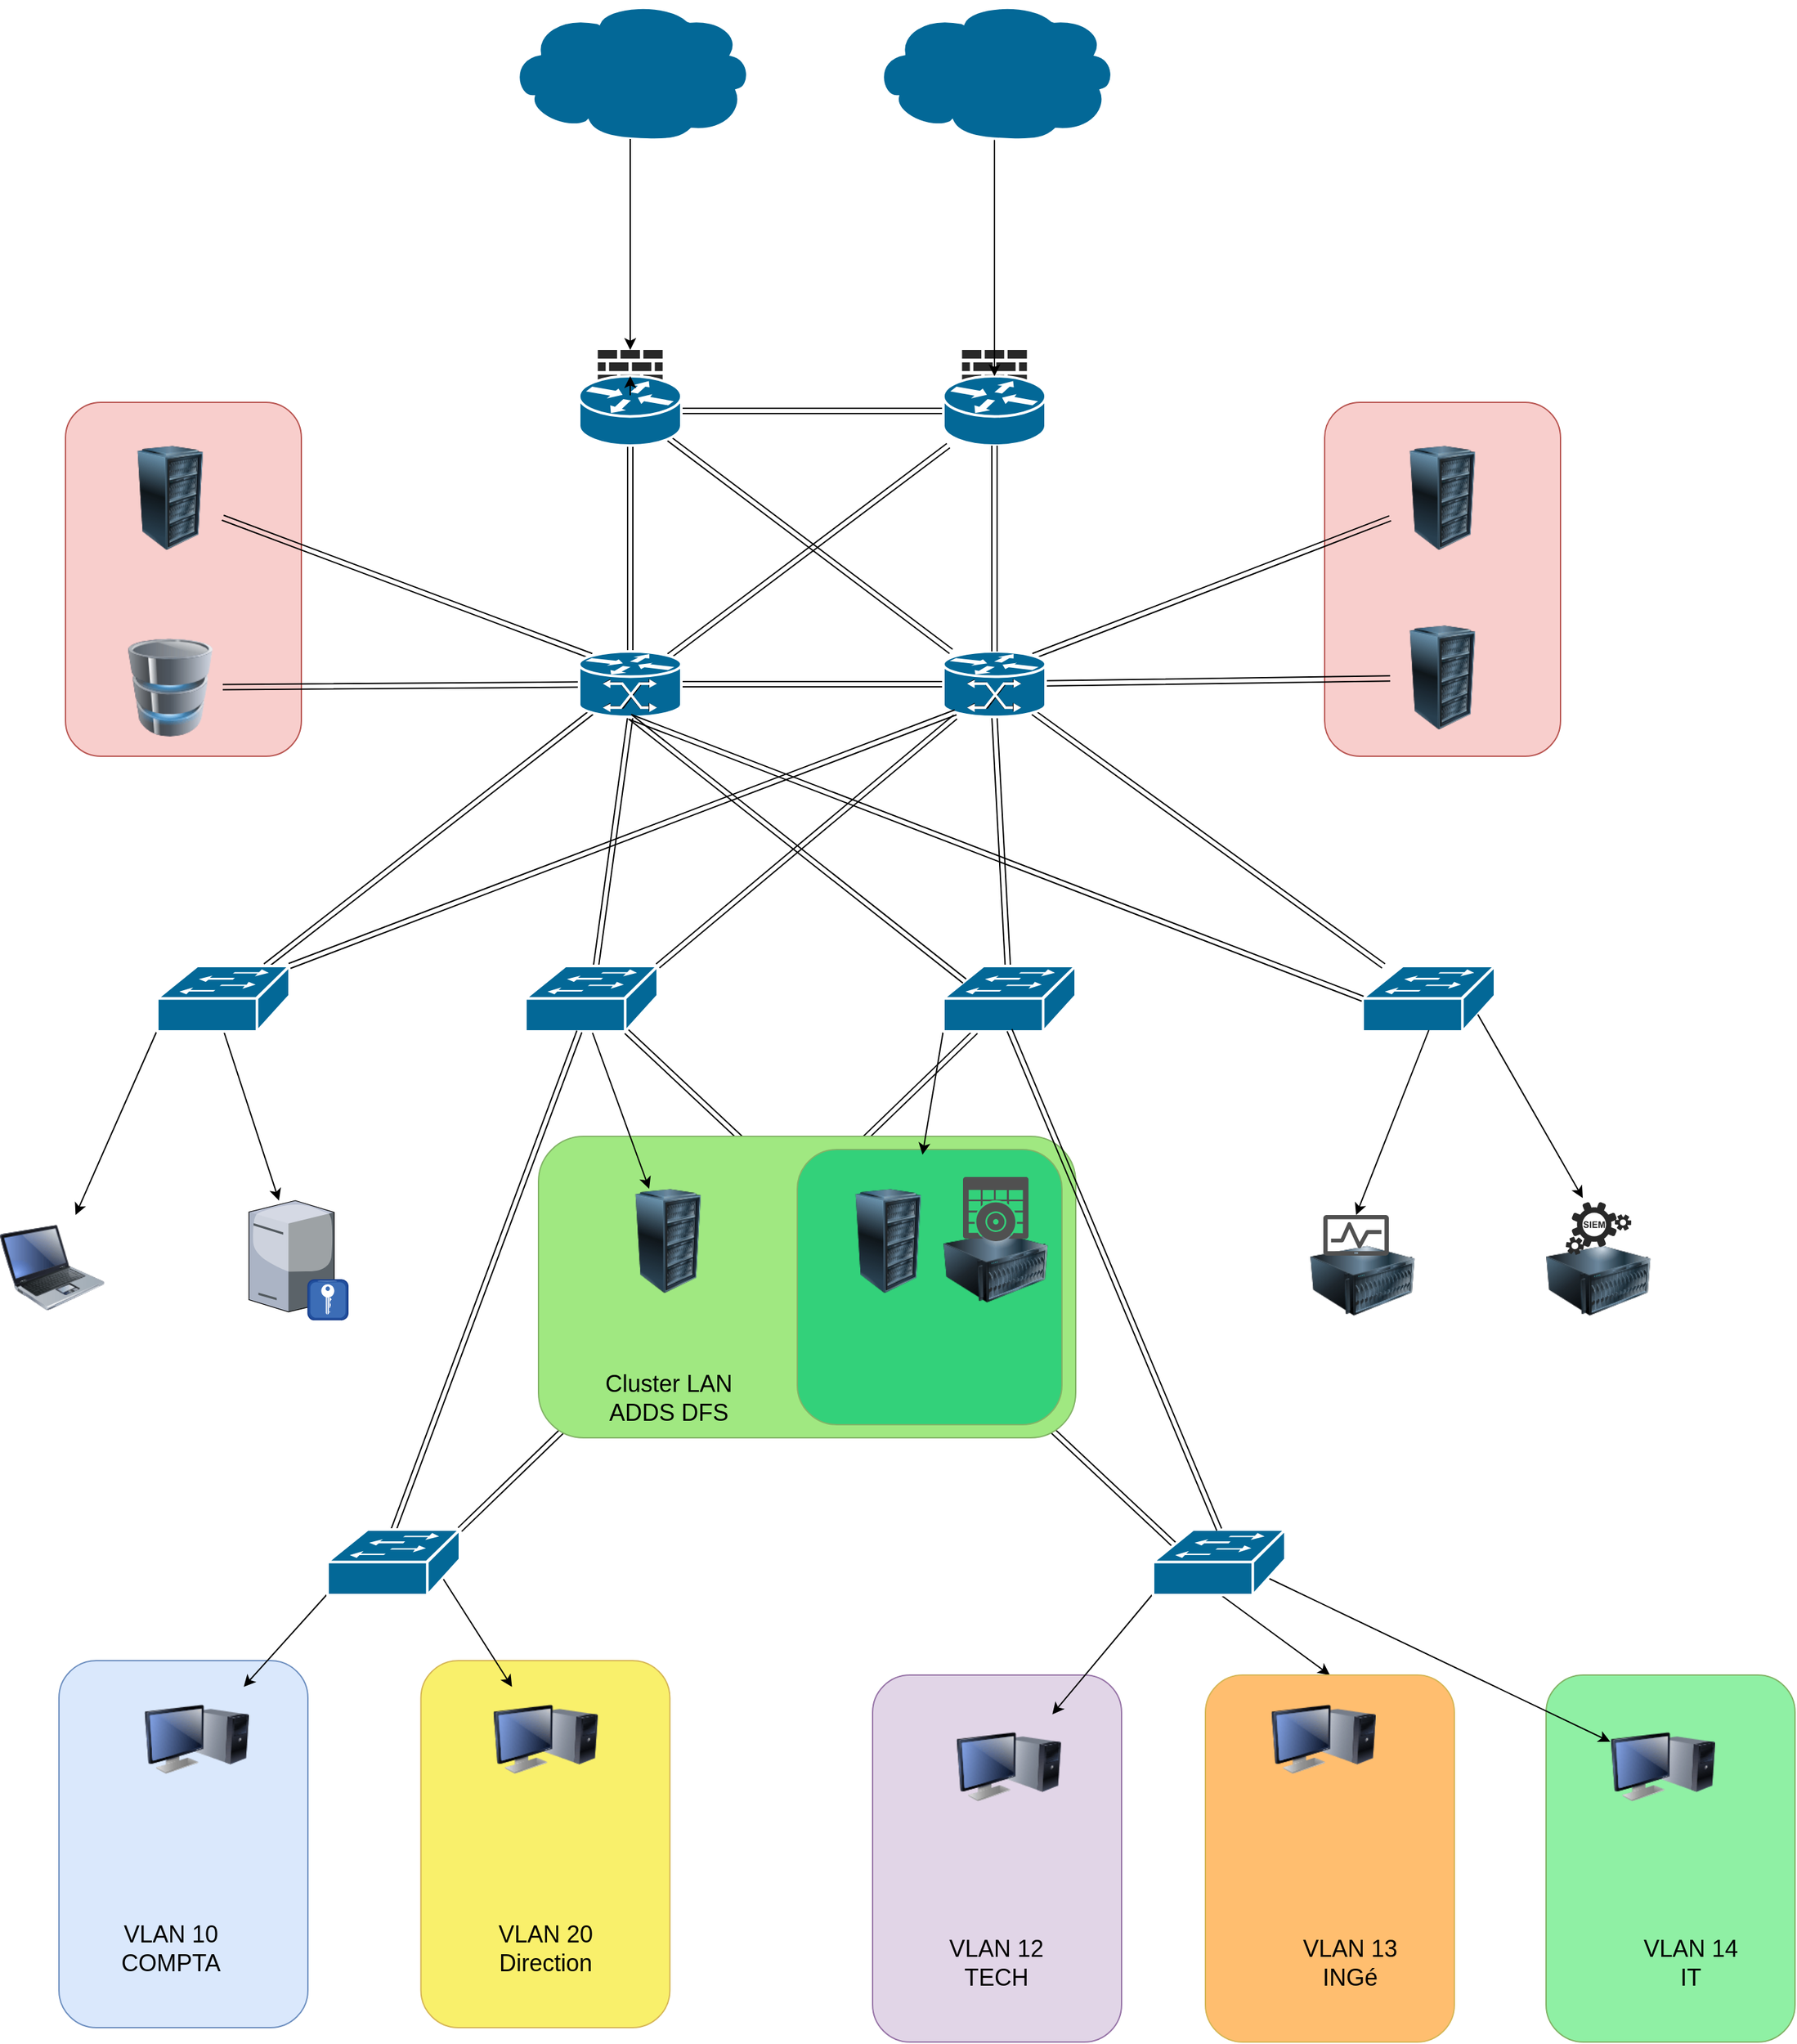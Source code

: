 <mxfile version="28.0.4">
  <diagram name="Page-1" id="EHp_fD0-nGUjo3KM3nc1">
    <mxGraphModel dx="2864" dy="2246" grid="1" gridSize="10" guides="1" tooltips="1" connect="1" arrows="1" fold="1" page="1" pageScale="1" pageWidth="827" pageHeight="1169" math="0" shadow="0">
      <root>
        <mxCell id="0" />
        <mxCell id="1" parent="0" />
        <mxCell id="ShL5S99-72NqTSS0IRWY-107" value="" style="rounded=1;whiteSpace=wrap;html=1;fillColor=light-dark(#8ff0a4, #1f2f1e);strokeColor=#82b366;" parent="1" vertex="1">
          <mxGeometry x="940" y="1171" width="190" height="280" as="geometry" />
        </mxCell>
        <mxCell id="ShL5S99-72NqTSS0IRWY-106" value="" style="rounded=1;whiteSpace=wrap;html=1;fillColor=#e1d5e7;strokeColor=#9673a6;" parent="1" vertex="1">
          <mxGeometry x="426" y="1171" width="190" height="280" as="geometry" />
        </mxCell>
        <mxCell id="ShL5S99-72NqTSS0IRWY-105" value="" style="rounded=1;whiteSpace=wrap;html=1;fillColor=light-dark(#f9f06b, #281d00);strokeColor=#d6b656;" parent="1" vertex="1">
          <mxGeometry x="81.25" y="1160" width="190" height="280" as="geometry" />
        </mxCell>
        <mxCell id="ShL5S99-72NqTSS0IRWY-104" value="" style="rounded=1;whiteSpace=wrap;html=1;fillColor=#dae8fc;strokeColor=#6c8ebf;" parent="1" vertex="1">
          <mxGeometry x="-195" y="1160" width="190" height="280" as="geometry" />
        </mxCell>
        <mxCell id="ShL5S99-72NqTSS0IRWY-89" style="edgeStyle=none;shape=link;rounded=0;orthogonalLoop=1;jettySize=auto;html=1;exitX=1;exitY=0;exitDx=0;exitDy=0;exitPerimeter=0;" parent="1" source="ShL5S99-72NqTSS0IRWY-84" target="ShL5S99-72NqTSS0IRWY-10" edge="1">
          <mxGeometry relative="1" as="geometry" />
        </mxCell>
        <mxCell id="ShL5S99-72NqTSS0IRWY-88" style="edgeStyle=none;shape=link;rounded=0;orthogonalLoop=1;jettySize=auto;html=1;exitX=0.16;exitY=0.23;exitDx=0;exitDy=0;exitPerimeter=0;" parent="1" source="ShL5S99-72NqTSS0IRWY-85" target="ShL5S99-72NqTSS0IRWY-9" edge="1">
          <mxGeometry relative="1" as="geometry" />
        </mxCell>
        <mxCell id="ShL5S99-72NqTSS0IRWY-49" value="" style="rounded=1;whiteSpace=wrap;html=1;fillColor=#A0E881;strokeColor=#82b366;" parent="1" vertex="1">
          <mxGeometry x="171" y="760" width="410" height="230" as="geometry" />
        </mxCell>
        <mxCell id="ShL5S99-72NqTSS0IRWY-78" value="" style="rounded=1;whiteSpace=wrap;html=1;fillColor=light-dark(#33d17a, #1f2f1e);strokeColor=#82b366;" parent="1" vertex="1">
          <mxGeometry x="368.5" y="770" width="202" height="210" as="geometry" />
        </mxCell>
        <mxCell id="ShL5S99-72NqTSS0IRWY-66" value="" style="verticalLabelPosition=bottom;sketch=0;html=1;fillColor=#282828;strokeColor=none;verticalAlign=top;pointerEvents=1;align=center;shape=mxgraph.cisco_safe.security_icons.firewall;" parent="1" vertex="1">
          <mxGeometry x="494.25" y="160" width="49.5" height="35" as="geometry" />
        </mxCell>
        <mxCell id="ShL5S99-72NqTSS0IRWY-64" value="" style="verticalLabelPosition=bottom;sketch=0;html=1;fillColor=#282828;strokeColor=none;verticalAlign=top;pointerEvents=1;align=center;shape=mxgraph.cisco_safe.security_icons.firewall;" parent="1" vertex="1">
          <mxGeometry x="216.25" y="160" width="49.5" height="35" as="geometry" />
        </mxCell>
        <mxCell id="ShL5S99-72NqTSS0IRWY-59" value="" style="rounded=1;whiteSpace=wrap;html=1;fillColor=#f8cecc;strokeColor=#b85450;" parent="1" vertex="1">
          <mxGeometry x="771" y="200" width="180" height="270" as="geometry" />
        </mxCell>
        <mxCell id="ShL5S99-72NqTSS0IRWY-58" value="" style="rounded=1;whiteSpace=wrap;html=1;fillColor=#f8cecc;strokeColor=#b85450;" parent="1" vertex="1">
          <mxGeometry x="-190" y="200" width="180" height="270" as="geometry" />
        </mxCell>
        <mxCell id="ShL5S99-72NqTSS0IRWY-24" style="edgeStyle=none;shape=link;rounded=0;orthogonalLoop=1;jettySize=auto;html=1;exitX=0.5;exitY=1;exitDx=0;exitDy=0;exitPerimeter=0;" parent="1" source="ShL5S99-72NqTSS0IRWY-1" target="ShL5S99-72NqTSS0IRWY-2" edge="1">
          <mxGeometry relative="1" as="geometry" />
        </mxCell>
        <mxCell id="ShL5S99-72NqTSS0IRWY-26" style="edgeStyle=none;shape=link;rounded=0;orthogonalLoop=1;jettySize=auto;html=1;exitX=1;exitY=0.5;exitDx=0;exitDy=0;exitPerimeter=0;" parent="1" source="ShL5S99-72NqTSS0IRWY-1" target="ShL5S99-72NqTSS0IRWY-6" edge="1">
          <mxGeometry relative="1" as="geometry" />
        </mxCell>
        <mxCell id="ShL5S99-72NqTSS0IRWY-29" style="edgeStyle=none;shape=link;rounded=0;orthogonalLoop=1;jettySize=auto;html=1;exitX=0.88;exitY=0.9;exitDx=0;exitDy=0;exitPerimeter=0;" parent="1" source="ShL5S99-72NqTSS0IRWY-1" target="ShL5S99-72NqTSS0IRWY-8" edge="1">
          <mxGeometry relative="1" as="geometry" />
        </mxCell>
        <mxCell id="ShL5S99-72NqTSS0IRWY-1" value="" style="shape=mxgraph.cisco.routers.router;sketch=0;html=1;pointerEvents=1;dashed=0;fillColor=#036897;strokeColor=#ffffff;strokeWidth=2;verticalLabelPosition=bottom;verticalAlign=top;align=center;outlineConnect=0;" parent="1" vertex="1">
          <mxGeometry x="202" y="180" width="78" height="53" as="geometry" />
        </mxCell>
        <mxCell id="ShL5S99-72NqTSS0IRWY-27" style="edgeStyle=none;shape=link;rounded=0;orthogonalLoop=1;jettySize=auto;html=1;exitX=1;exitY=0.5;exitDx=0;exitDy=0;exitPerimeter=0;" parent="1" source="ShL5S99-72NqTSS0IRWY-2" target="ShL5S99-72NqTSS0IRWY-8" edge="1">
          <mxGeometry relative="1" as="geometry" />
        </mxCell>
        <mxCell id="ShL5S99-72NqTSS0IRWY-28" style="edgeStyle=none;shape=link;rounded=0;orthogonalLoop=1;jettySize=auto;html=1;exitX=0.88;exitY=0.07;exitDx=0;exitDy=0;exitPerimeter=0;" parent="1" source="ShL5S99-72NqTSS0IRWY-2" target="ShL5S99-72NqTSS0IRWY-6" edge="1">
          <mxGeometry relative="1" as="geometry" />
        </mxCell>
        <mxCell id="ShL5S99-72NqTSS0IRWY-30" style="edgeStyle=none;shape=link;rounded=0;orthogonalLoop=1;jettySize=auto;html=1;" parent="1" source="ShL5S99-72NqTSS0IRWY-2" target="ShL5S99-72NqTSS0IRWY-12" edge="1">
          <mxGeometry relative="1" as="geometry" />
        </mxCell>
        <mxCell id="ShL5S99-72NqTSS0IRWY-31" style="edgeStyle=none;shape=link;rounded=0;orthogonalLoop=1;jettySize=auto;html=1;exitX=0.12;exitY=0.07;exitDx=0;exitDy=0;exitPerimeter=0;" parent="1" source="ShL5S99-72NqTSS0IRWY-2" target="ShL5S99-72NqTSS0IRWY-4" edge="1">
          <mxGeometry relative="1" as="geometry" />
        </mxCell>
        <mxCell id="ShL5S99-72NqTSS0IRWY-34" style="edgeStyle=none;shape=link;rounded=0;orthogonalLoop=1;jettySize=auto;html=1;exitX=0.5;exitY=1;exitDx=0;exitDy=0;exitPerimeter=0;" parent="1" source="ShL5S99-72NqTSS0IRWY-2" target="ShL5S99-72NqTSS0IRWY-9" edge="1">
          <mxGeometry relative="1" as="geometry" />
        </mxCell>
        <mxCell id="ShL5S99-72NqTSS0IRWY-40" style="edgeStyle=none;shape=link;rounded=0;orthogonalLoop=1;jettySize=auto;html=1;exitX=0.12;exitY=0.93;exitDx=0;exitDy=0;exitPerimeter=0;" parent="1" source="ShL5S99-72NqTSS0IRWY-2" target="ShL5S99-72NqTSS0IRWY-5" edge="1">
          <mxGeometry relative="1" as="geometry" />
        </mxCell>
        <mxCell id="ShL5S99-72NqTSS0IRWY-2" value="" style="shape=mxgraph.cisco.switches.mgx_8000_multiservice_switch;sketch=0;html=1;pointerEvents=1;dashed=0;fillColor=#036897;strokeColor=#ffffff;strokeWidth=2;verticalLabelPosition=bottom;verticalAlign=top;align=center;outlineConnect=0;" parent="1" vertex="1">
          <mxGeometry x="202" y="390" width="78" height="50" as="geometry" />
        </mxCell>
        <mxCell id="ShL5S99-72NqTSS0IRWY-17" style="edgeStyle=none;rounded=0;orthogonalLoop=1;jettySize=auto;html=1;exitX=0.5;exitY=0.99;exitDx=0;exitDy=0;exitPerimeter=0;" parent="1" source="ShL5S99-72NqTSS0IRWY-64" target="ShL5S99-72NqTSS0IRWY-1" edge="1">
          <mxGeometry relative="1" as="geometry" />
        </mxCell>
        <mxCell id="ShL5S99-72NqTSS0IRWY-3" value="" style="shape=mxgraph.cisco.storage.cloud;sketch=0;html=1;pointerEvents=1;dashed=0;fillColor=#036897;strokeColor=#ffffff;strokeWidth=2;verticalLabelPosition=bottom;verticalAlign=top;align=center;outlineConnect=0;" parent="1" vertex="1">
          <mxGeometry x="148" y="-106" width="186" height="106" as="geometry" />
        </mxCell>
        <mxCell id="ShL5S99-72NqTSS0IRWY-4" value="" style="image;html=1;image=img/lib/clip_art/computers/Server_Rack_128x128.png" parent="1" vertex="1">
          <mxGeometry x="-150" y="233" width="80" height="80" as="geometry" />
        </mxCell>
        <mxCell id="ShL5S99-72NqTSS0IRWY-67" style="edgeStyle=none;rounded=0;orthogonalLoop=1;jettySize=auto;html=1;exitX=0;exitY=0.98;exitDx=0;exitDy=0;exitPerimeter=0;" parent="1" source="ShL5S99-72NqTSS0IRWY-5" target="ShL5S99-72NqTSS0IRWY-60" edge="1">
          <mxGeometry relative="1" as="geometry" />
        </mxCell>
        <mxCell id="ShL5S99-72NqTSS0IRWY-68" style="edgeStyle=none;rounded=0;orthogonalLoop=1;jettySize=auto;html=1;exitX=0.5;exitY=0.98;exitDx=0;exitDy=0;exitPerimeter=0;" parent="1" source="ShL5S99-72NqTSS0IRWY-5" target="ShL5S99-72NqTSS0IRWY-62" edge="1">
          <mxGeometry relative="1" as="geometry" />
        </mxCell>
        <mxCell id="ShL5S99-72NqTSS0IRWY-5" value="" style="shape=mxgraph.cisco.switches.workgroup_switch;sketch=0;html=1;pointerEvents=1;dashed=0;fillColor=#036897;strokeColor=#ffffff;strokeWidth=2;verticalLabelPosition=bottom;verticalAlign=top;align=center;outlineConnect=0;" parent="1" vertex="1">
          <mxGeometry x="-120" y="630" width="101" height="50" as="geometry" />
        </mxCell>
        <mxCell id="ShL5S99-72NqTSS0IRWY-6" value="" style="shape=mxgraph.cisco.routers.router;sketch=0;html=1;pointerEvents=1;dashed=0;fillColor=#036897;strokeColor=#ffffff;strokeWidth=2;verticalLabelPosition=bottom;verticalAlign=top;align=center;outlineConnect=0;" parent="1" vertex="1">
          <mxGeometry x="480" y="180" width="78" height="53" as="geometry" />
        </mxCell>
        <mxCell id="ShL5S99-72NqTSS0IRWY-32" style="edgeStyle=none;shape=link;rounded=0;orthogonalLoop=1;jettySize=auto;html=1;exitX=0.88;exitY=0.07;exitDx=0;exitDy=0;exitPerimeter=0;" parent="1" source="ShL5S99-72NqTSS0IRWY-8" target="ShL5S99-72NqTSS0IRWY-14" edge="1">
          <mxGeometry relative="1" as="geometry" />
        </mxCell>
        <mxCell id="ShL5S99-72NqTSS0IRWY-33" style="shape=link;rounded=0;orthogonalLoop=1;jettySize=auto;html=1;" parent="1" source="ShL5S99-72NqTSS0IRWY-8" target="ShL5S99-72NqTSS0IRWY-13" edge="1">
          <mxGeometry relative="1" as="geometry" />
        </mxCell>
        <mxCell id="ShL5S99-72NqTSS0IRWY-38" style="edgeStyle=none;shape=link;rounded=0;orthogonalLoop=1;jettySize=auto;html=1;exitX=0.5;exitY=1;exitDx=0;exitDy=0;exitPerimeter=0;" parent="1" source="ShL5S99-72NqTSS0IRWY-8" target="ShL5S99-72NqTSS0IRWY-10" edge="1">
          <mxGeometry relative="1" as="geometry" />
        </mxCell>
        <mxCell id="ShL5S99-72NqTSS0IRWY-39" style="edgeStyle=none;shape=link;rounded=0;orthogonalLoop=1;jettySize=auto;html=1;exitX=0.88;exitY=0.93;exitDx=0;exitDy=0;exitPerimeter=0;" parent="1" source="ShL5S99-72NqTSS0IRWY-8" target="ShL5S99-72NqTSS0IRWY-11" edge="1">
          <mxGeometry relative="1" as="geometry" />
        </mxCell>
        <mxCell id="ShL5S99-72NqTSS0IRWY-8" value="" style="shape=mxgraph.cisco.switches.mgx_8000_multiservice_switch;sketch=0;html=1;pointerEvents=1;dashed=0;fillColor=#036897;strokeColor=#ffffff;strokeWidth=2;verticalLabelPosition=bottom;verticalAlign=top;align=center;outlineConnect=0;" parent="1" vertex="1">
          <mxGeometry x="480" y="390" width="78" height="50" as="geometry" />
        </mxCell>
        <mxCell id="ShL5S99-72NqTSS0IRWY-76" style="edgeStyle=none;rounded=0;orthogonalLoop=1;jettySize=auto;html=1;exitX=0.5;exitY=0.98;exitDx=0;exitDy=0;exitPerimeter=0;" parent="1" source="ShL5S99-72NqTSS0IRWY-9" target="ShL5S99-72NqTSS0IRWY-51" edge="1">
          <mxGeometry relative="1" as="geometry" />
        </mxCell>
        <mxCell id="ShL5S99-72NqTSS0IRWY-81" style="edgeStyle=none;shape=link;rounded=0;orthogonalLoop=1;jettySize=auto;html=1;exitX=1;exitY=0;exitDx=0;exitDy=0;exitPerimeter=0;" parent="1" source="ShL5S99-72NqTSS0IRWY-9" target="ShL5S99-72NqTSS0IRWY-8" edge="1">
          <mxGeometry relative="1" as="geometry" />
        </mxCell>
        <mxCell id="ShL5S99-72NqTSS0IRWY-9" value="" style="shape=mxgraph.cisco.switches.workgroup_switch;sketch=0;html=1;pointerEvents=1;dashed=0;fillColor=#036897;strokeColor=#ffffff;strokeWidth=2;verticalLabelPosition=bottom;verticalAlign=top;align=center;outlineConnect=0;" parent="1" vertex="1">
          <mxGeometry x="161" y="630" width="101" height="50" as="geometry" />
        </mxCell>
        <mxCell id="ShL5S99-72NqTSS0IRWY-77" style="edgeStyle=none;rounded=0;orthogonalLoop=1;jettySize=auto;html=1;exitX=0;exitY=0.98;exitDx=0;exitDy=0;exitPerimeter=0;entryX=0.473;entryY=0.019;entryDx=0;entryDy=0;entryPerimeter=0;" parent="1" source="ShL5S99-72NqTSS0IRWY-10" target="ShL5S99-72NqTSS0IRWY-78" edge="1">
          <mxGeometry relative="1" as="geometry" />
        </mxCell>
        <mxCell id="ShL5S99-72NqTSS0IRWY-10" value="" style="shape=mxgraph.cisco.switches.workgroup_switch;sketch=0;html=1;pointerEvents=1;dashed=0;fillColor=#036897;strokeColor=#ffffff;strokeWidth=2;verticalLabelPosition=bottom;verticalAlign=top;align=center;outlineConnect=0;" parent="1" vertex="1">
          <mxGeometry x="480" y="630" width="101" height="50" as="geometry" />
        </mxCell>
        <mxCell id="ShL5S99-72NqTSS0IRWY-11" value="" style="shape=mxgraph.cisco.switches.workgroup_switch;sketch=0;html=1;pointerEvents=1;dashed=0;fillColor=#036897;strokeColor=#ffffff;strokeWidth=2;verticalLabelPosition=bottom;verticalAlign=top;align=center;outlineConnect=0;" parent="1" vertex="1">
          <mxGeometry x="800" y="630" width="101" height="50" as="geometry" />
        </mxCell>
        <mxCell id="ShL5S99-72NqTSS0IRWY-12" value="" style="image;html=1;image=img/lib/clip_art/computers/Database_128x128.png" parent="1" vertex="1">
          <mxGeometry x="-150" y="380" width="80" height="75" as="geometry" />
        </mxCell>
        <mxCell id="ShL5S99-72NqTSS0IRWY-13" value="" style="image;html=1;image=img/lib/clip_art/computers/Server_Rack_128x128.png" parent="1" vertex="1">
          <mxGeometry x="821" y="370" width="80" height="80" as="geometry" />
        </mxCell>
        <mxCell id="ShL5S99-72NqTSS0IRWY-14" value="" style="image;html=1;image=img/lib/clip_art/computers/Server_Rack_128x128.png" parent="1" vertex="1">
          <mxGeometry x="821" y="233" width="80" height="80" as="geometry" />
        </mxCell>
        <mxCell id="ShL5S99-72NqTSS0IRWY-18" style="edgeStyle=none;rounded=0;orthogonalLoop=1;jettySize=auto;html=1;exitX=0.5;exitY=0.99;exitDx=0;exitDy=0;exitPerimeter=0;" parent="1" source="ShL5S99-72NqTSS0IRWY-16" target="ShL5S99-72NqTSS0IRWY-6" edge="1">
          <mxGeometry relative="1" as="geometry" />
        </mxCell>
        <mxCell id="ShL5S99-72NqTSS0IRWY-16" value="" style="shape=mxgraph.cisco.storage.cloud;sketch=0;html=1;pointerEvents=1;dashed=0;fillColor=#036897;strokeColor=#ffffff;strokeWidth=2;verticalLabelPosition=bottom;verticalAlign=top;align=center;outlineConnect=0;" parent="1" vertex="1">
          <mxGeometry x="426" y="-106" width="186" height="106" as="geometry" />
        </mxCell>
        <mxCell id="ShL5S99-72NqTSS0IRWY-25" style="edgeStyle=none;shape=link;rounded=0;orthogonalLoop=1;jettySize=auto;html=1;exitX=0.5;exitY=1;exitDx=0;exitDy=0;exitPerimeter=0;entryX=0.5;entryY=0;entryDx=0;entryDy=0;entryPerimeter=0;" parent="1" source="ShL5S99-72NqTSS0IRWY-6" target="ShL5S99-72NqTSS0IRWY-8" edge="1">
          <mxGeometry relative="1" as="geometry" />
        </mxCell>
        <mxCell id="ShL5S99-72NqTSS0IRWY-51" value="" style="image;html=1;image=img/lib/clip_art/computers/Server_Rack_128x128.png" parent="1" vertex="1">
          <mxGeometry x="230" y="800" width="80" height="80" as="geometry" />
        </mxCell>
        <mxCell id="ShL5S99-72NqTSS0IRWY-60" value="" style="image;html=1;image=img/lib/clip_art/computers/Laptop_128x128.png" parent="1" vertex="1">
          <mxGeometry x="-240" y="820" width="80" height="80" as="geometry" />
        </mxCell>
        <mxCell id="ShL5S99-72NqTSS0IRWY-62" value="" style="verticalLabelPosition=bottom;sketch=0;aspect=fixed;html=1;verticalAlign=top;strokeColor=none;align=center;outlineConnect=0;shape=mxgraph.citrix.radius_server;" parent="1" vertex="1">
          <mxGeometry x="-50" y="809" width="75.5" height="91" as="geometry" />
        </mxCell>
        <mxCell id="ShL5S99-72NqTSS0IRWY-65" value="" style="edgeStyle=none;rounded=0;orthogonalLoop=1;jettySize=auto;html=1;exitX=0.5;exitY=0.99;exitDx=0;exitDy=0;exitPerimeter=0;" parent="1" source="ShL5S99-72NqTSS0IRWY-3" target="ShL5S99-72NqTSS0IRWY-64" edge="1">
          <mxGeometry relative="1" as="geometry">
            <mxPoint x="241" y="-1" as="sourcePoint" />
            <mxPoint x="241" y="180" as="targetPoint" />
          </mxGeometry>
        </mxCell>
        <mxCell id="ShL5S99-72NqTSS0IRWY-71" value="" style="group" parent="1" vertex="1" connectable="0">
          <mxGeometry x="760" y="820" width="80" height="90" as="geometry" />
        </mxCell>
        <mxCell id="ShL5S99-72NqTSS0IRWY-53" value="" style="image;html=1;image=img/lib/clip_art/computers/Server_128x128.png" parent="ShL5S99-72NqTSS0IRWY-71" vertex="1">
          <mxGeometry y="10" width="80" height="80" as="geometry" />
        </mxCell>
        <mxCell id="ShL5S99-72NqTSS0IRWY-69" value="" style="sketch=0;pointerEvents=1;shadow=0;dashed=0;html=1;strokeColor=none;labelPosition=center;verticalLabelPosition=bottom;verticalAlign=top;align=center;fillColor=#505050;shape=mxgraph.mscae.intune.device_health" parent="ShL5S99-72NqTSS0IRWY-71" vertex="1">
          <mxGeometry x="10" width="50" height="31" as="geometry" />
        </mxCell>
        <mxCell id="ShL5S99-72NqTSS0IRWY-72" value="" style="group" parent="1" vertex="1" connectable="0">
          <mxGeometry x="940" y="810" width="80" height="100" as="geometry" />
        </mxCell>
        <mxCell id="ShL5S99-72NqTSS0IRWY-45" value="" style="image;html=1;image=img/lib/clip_art/computers/Server_128x128.png" parent="ShL5S99-72NqTSS0IRWY-72" vertex="1">
          <mxGeometry y="20" width="80" height="80" as="geometry" />
        </mxCell>
        <mxCell id="ShL5S99-72NqTSS0IRWY-63" value="" style="verticalLabelPosition=bottom;sketch=0;html=1;fillColor=#282828;strokeColor=none;verticalAlign=top;pointerEvents=1;align=center;shape=mxgraph.cisco_safe.security_icons.siem;" parent="ShL5S99-72NqTSS0IRWY-72" vertex="1">
          <mxGeometry x="15" width="50" height="40.5" as="geometry" />
        </mxCell>
        <mxCell id="ShL5S99-72NqTSS0IRWY-73" value="" style="group" parent="1" vertex="1" connectable="0">
          <mxGeometry x="480" y="791" width="80" height="109" as="geometry" />
        </mxCell>
        <mxCell id="ShL5S99-72NqTSS0IRWY-61" value="" style="image;html=1;image=img/lib/clip_art/computers/Server_128x128.png" parent="ShL5S99-72NqTSS0IRWY-73" vertex="1">
          <mxGeometry y="29" width="80" height="80" as="geometry" />
        </mxCell>
        <mxCell id="ShL5S99-72NqTSS0IRWY-70" value="" style="sketch=0;pointerEvents=1;shadow=0;dashed=0;html=1;strokeColor=none;labelPosition=center;verticalLabelPosition=bottom;verticalAlign=top;align=center;fillColor=#505050;shape=mxgraph.mscae.intune.inventory_software" parent="ShL5S99-72NqTSS0IRWY-73" vertex="1">
          <mxGeometry x="15" width="50" height="49" as="geometry" />
        </mxCell>
        <mxCell id="ShL5S99-72NqTSS0IRWY-74" style="edgeStyle=none;rounded=0;orthogonalLoop=1;jettySize=auto;html=1;exitX=0.5;exitY=0.98;exitDx=0;exitDy=0;exitPerimeter=0;entryX=0.5;entryY=0;entryDx=0;entryDy=0;entryPerimeter=0;" parent="1" source="ShL5S99-72NqTSS0IRWY-11" target="ShL5S99-72NqTSS0IRWY-69" edge="1">
          <mxGeometry relative="1" as="geometry" />
        </mxCell>
        <mxCell id="ShL5S99-72NqTSS0IRWY-75" style="edgeStyle=none;rounded=0;orthogonalLoop=1;jettySize=auto;html=1;exitX=0.87;exitY=0.74;exitDx=0;exitDy=0;exitPerimeter=0;entryX=0.26;entryY=-0.074;entryDx=0;entryDy=0;entryPerimeter=0;" parent="1" source="ShL5S99-72NqTSS0IRWY-11" target="ShL5S99-72NqTSS0IRWY-63" edge="1">
          <mxGeometry relative="1" as="geometry" />
        </mxCell>
        <mxCell id="ShL5S99-72NqTSS0IRWY-52" value="" style="image;html=1;image=img/lib/clip_art/computers/Server_Rack_128x128.png" parent="1" vertex="1">
          <mxGeometry x="398" y="800" width="80" height="80" as="geometry" />
        </mxCell>
        <mxCell id="ShL5S99-72NqTSS0IRWY-80" style="edgeStyle=none;shape=link;rounded=0;orthogonalLoop=1;jettySize=auto;html=1;exitX=1;exitY=0;exitDx=0;exitDy=0;exitPerimeter=0;entryX=0.12;entryY=0.93;entryDx=0;entryDy=0;entryPerimeter=0;" parent="1" source="ShL5S99-72NqTSS0IRWY-5" target="ShL5S99-72NqTSS0IRWY-8" edge="1">
          <mxGeometry relative="1" as="geometry" />
        </mxCell>
        <mxCell id="ShL5S99-72NqTSS0IRWY-82" style="edgeStyle=none;shape=link;rounded=0;orthogonalLoop=1;jettySize=auto;html=1;exitX=0.16;exitY=0.23;exitDx=0;exitDy=0;exitPerimeter=0;entryX=0.5;entryY=1;entryDx=0;entryDy=0;entryPerimeter=0;" parent="1" source="ShL5S99-72NqTSS0IRWY-10" target="ShL5S99-72NqTSS0IRWY-2" edge="1">
          <mxGeometry relative="1" as="geometry" />
        </mxCell>
        <mxCell id="ShL5S99-72NqTSS0IRWY-83" style="edgeStyle=none;shape=link;rounded=0;orthogonalLoop=1;jettySize=auto;html=1;exitX=0;exitY=0.5;exitDx=0;exitDy=0;exitPerimeter=0;entryX=0.5;entryY=1;entryDx=0;entryDy=0;entryPerimeter=0;" parent="1" source="ShL5S99-72NqTSS0IRWY-11" target="ShL5S99-72NqTSS0IRWY-2" edge="1">
          <mxGeometry relative="1" as="geometry" />
        </mxCell>
        <mxCell id="ShL5S99-72NqTSS0IRWY-86" style="edgeStyle=none;shape=link;rounded=0;orthogonalLoop=1;jettySize=auto;html=1;exitX=0.5;exitY=0;exitDx=0;exitDy=0;exitPerimeter=0;" parent="1" source="ShL5S99-72NqTSS0IRWY-84" target="ShL5S99-72NqTSS0IRWY-9" edge="1">
          <mxGeometry relative="1" as="geometry" />
        </mxCell>
        <mxCell id="ShL5S99-72NqTSS0IRWY-97" style="edgeStyle=none;rounded=0;orthogonalLoop=1;jettySize=auto;html=1;exitX=0;exitY=0.98;exitDx=0;exitDy=0;exitPerimeter=0;" parent="1" source="ShL5S99-72NqTSS0IRWY-84" target="ShL5S99-72NqTSS0IRWY-92" edge="1">
          <mxGeometry relative="1" as="geometry" />
        </mxCell>
        <mxCell id="ShL5S99-72NqTSS0IRWY-98" style="edgeStyle=none;rounded=0;orthogonalLoop=1;jettySize=auto;html=1;exitX=0.87;exitY=0.74;exitDx=0;exitDy=0;exitPerimeter=0;" parent="1" source="ShL5S99-72NqTSS0IRWY-84" target="ShL5S99-72NqTSS0IRWY-93" edge="1">
          <mxGeometry relative="1" as="geometry" />
        </mxCell>
        <mxCell id="ShL5S99-72NqTSS0IRWY-84" value="" style="shape=mxgraph.cisco.switches.workgroup_switch;sketch=0;html=1;pointerEvents=1;dashed=0;fillColor=#036897;strokeColor=#ffffff;strokeWidth=2;verticalLabelPosition=bottom;verticalAlign=top;align=center;outlineConnect=0;" parent="1" vertex="1">
          <mxGeometry x="10" y="1060" width="101" height="50" as="geometry" />
        </mxCell>
        <mxCell id="ShL5S99-72NqTSS0IRWY-100" style="edgeStyle=none;rounded=0;orthogonalLoop=1;jettySize=auto;html=1;exitX=0;exitY=0.98;exitDx=0;exitDy=0;exitPerimeter=0;" parent="1" source="ShL5S99-72NqTSS0IRWY-85" target="ShL5S99-72NqTSS0IRWY-94" edge="1">
          <mxGeometry relative="1" as="geometry">
            <mxPoint x="571.75" y="1120" as="sourcePoint" />
          </mxGeometry>
        </mxCell>
        <mxCell id="ShL5S99-72NqTSS0IRWY-101" style="edgeStyle=none;rounded=0;orthogonalLoop=1;jettySize=auto;html=1;exitX=0.87;exitY=0.74;exitDx=0;exitDy=0;exitPerimeter=0;" parent="1" source="ShL5S99-72NqTSS0IRWY-85" target="ShL5S99-72NqTSS0IRWY-95" edge="1">
          <mxGeometry relative="1" as="geometry" />
        </mxCell>
        <mxCell id="wzFCMsiKv2eVEDN_7AYN-8" style="edgeStyle=none;rounded=0;orthogonalLoop=1;jettySize=auto;html=1;exitX=0.5;exitY=0.98;exitDx=0;exitDy=0;exitPerimeter=0;entryX=0.5;entryY=0;entryDx=0;entryDy=0;" edge="1" parent="1" source="ShL5S99-72NqTSS0IRWY-85" target="wzFCMsiKv2eVEDN_7AYN-5">
          <mxGeometry relative="1" as="geometry" />
        </mxCell>
        <mxCell id="ShL5S99-72NqTSS0IRWY-85" value="" style="shape=mxgraph.cisco.switches.workgroup_switch;sketch=0;html=1;pointerEvents=1;dashed=0;fillColor=#036897;strokeColor=#ffffff;strokeWidth=2;verticalLabelPosition=bottom;verticalAlign=top;align=center;outlineConnect=0;" parent="1" vertex="1">
          <mxGeometry x="640" y="1060" width="101" height="50" as="geometry" />
        </mxCell>
        <mxCell id="ShL5S99-72NqTSS0IRWY-87" style="edgeStyle=none;shape=link;rounded=0;orthogonalLoop=1;jettySize=auto;html=1;exitX=0.5;exitY=0;exitDx=0;exitDy=0;exitPerimeter=0;entryX=0.5;entryY=0.98;entryDx=0;entryDy=0;entryPerimeter=0;" parent="1" source="ShL5S99-72NqTSS0IRWY-85" target="ShL5S99-72NqTSS0IRWY-10" edge="1">
          <mxGeometry relative="1" as="geometry" />
        </mxCell>
        <mxCell id="ShL5S99-72NqTSS0IRWY-92" value="" style="image;html=1;image=img/lib/clip_art/computers/Monitor_Tower_128x128.png" parent="1" vertex="1">
          <mxGeometry x="-130" y="1180" width="80" height="80" as="geometry" />
        </mxCell>
        <mxCell id="ShL5S99-72NqTSS0IRWY-93" value="" style="image;html=1;image=img/lib/clip_art/computers/Monitor_Tower_128x128.png" parent="1" vertex="1">
          <mxGeometry x="136.25" y="1180" width="80" height="80" as="geometry" />
        </mxCell>
        <mxCell id="ShL5S99-72NqTSS0IRWY-94" value="" style="image;html=1;image=img/lib/clip_art/computers/Monitor_Tower_128x128.png" parent="1" vertex="1">
          <mxGeometry x="489.75" y="1201" width="80" height="80" as="geometry" />
        </mxCell>
        <mxCell id="ShL5S99-72NqTSS0IRWY-95" value="" style="image;html=1;image=img/lib/clip_art/computers/Monitor_Tower_128x128.png" parent="1" vertex="1">
          <mxGeometry x="989" y="1201" width="80" height="80" as="geometry" />
        </mxCell>
        <mxCell id="ShL5S99-72NqTSS0IRWY-102" value="&lt;div&gt;&lt;font style=&quot;font-size: 18px;&quot;&gt;Cluster LAN&lt;br&gt;&lt;/font&gt;&lt;/div&gt;&lt;div&gt;&lt;font style=&quot;font-size: 18px;&quot;&gt;ADDS DFS&lt;br&gt;&lt;/font&gt;&lt;/div&gt;" style="text;html=1;align=center;verticalAlign=middle;resizable=0;points=[];autosize=1;strokeColor=none;fillColor=none;" parent="1" vertex="1">
          <mxGeometry x="210" y="930" width="120" height="60" as="geometry" />
        </mxCell>
        <mxCell id="wzFCMsiKv2eVEDN_7AYN-1" value="&lt;div&gt;&lt;font style=&quot;font-size: 18px;&quot;&gt;VLAN 10&lt;/font&gt;&lt;/div&gt;&lt;div&gt;&lt;font style=&quot;font-size: 18px;&quot;&gt;COMPTA&lt;br&gt;&lt;/font&gt;&lt;/div&gt;" style="text;html=1;align=center;verticalAlign=middle;resizable=0;points=[];autosize=1;strokeColor=none;fillColor=none;" vertex="1" parent="1">
          <mxGeometry x="-160" y="1350" width="100" height="60" as="geometry" />
        </mxCell>
        <mxCell id="wzFCMsiKv2eVEDN_7AYN-2" value="&lt;div&gt;&lt;font style=&quot;font-size: 18px;&quot;&gt;VLAN 20&lt;/font&gt;&lt;/div&gt;&lt;div&gt;&lt;font style=&quot;font-size: 18px;&quot;&gt;Direction&lt;/font&gt;&lt;/div&gt;" style="text;html=1;align=center;verticalAlign=middle;resizable=0;points=[];autosize=1;strokeColor=none;fillColor=none;" vertex="1" parent="1">
          <mxGeometry x="126.25" y="1350" width="100" height="60" as="geometry" />
        </mxCell>
        <mxCell id="wzFCMsiKv2eVEDN_7AYN-3" value="&lt;div&gt;&lt;font style=&quot;font-size: 18px;&quot;&gt;VLAN 12&lt;br&gt;&lt;/font&gt;&lt;/div&gt;&lt;div&gt;&lt;font style=&quot;font-size: 18px;&quot;&gt;TECH&lt;br&gt;&lt;/font&gt;&lt;/div&gt;" style="text;html=1;align=center;verticalAlign=middle;resizable=0;points=[];autosize=1;strokeColor=none;fillColor=none;" vertex="1" parent="1">
          <mxGeometry x="469.75" y="1361" width="100" height="60" as="geometry" />
        </mxCell>
        <mxCell id="wzFCMsiKv2eVEDN_7AYN-4" value="&lt;div&gt;&lt;font style=&quot;font-size: 18px;&quot;&gt;VLAN 14&lt;/font&gt;&lt;/div&gt;&lt;div&gt;&lt;font style=&quot;font-size: 18px;&quot;&gt;IT&lt;br&gt;&lt;/font&gt;&lt;/div&gt;" style="text;html=1;align=center;verticalAlign=middle;resizable=0;points=[];autosize=1;strokeColor=none;fillColor=none;" vertex="1" parent="1">
          <mxGeometry x="1000" y="1361" width="100" height="60" as="geometry" />
        </mxCell>
        <mxCell id="wzFCMsiKv2eVEDN_7AYN-5" value="" style="rounded=1;whiteSpace=wrap;html=1;fillColor=light-dark(#ffbe6f, #ededed);strokeColor=#d6b656;" vertex="1" parent="1">
          <mxGeometry x="680" y="1171" width="190" height="280" as="geometry" />
        </mxCell>
        <mxCell id="wzFCMsiKv2eVEDN_7AYN-6" value="" style="image;html=1;image=img/lib/clip_art/computers/Monitor_Tower_128x128.png" vertex="1" parent="1">
          <mxGeometry x="730" y="1180" width="80" height="80" as="geometry" />
        </mxCell>
        <mxCell id="wzFCMsiKv2eVEDN_7AYN-7" value="&lt;div&gt;&lt;font style=&quot;font-size: 18px;&quot;&gt;VLAN 13&lt;/font&gt;&lt;/div&gt;&lt;div&gt;&lt;font style=&quot;font-size: 18px;&quot;&gt;INGé&lt;br&gt;&lt;/font&gt;&lt;/div&gt;" style="text;html=1;align=center;verticalAlign=middle;resizable=0;points=[];autosize=1;strokeColor=none;fillColor=none;" vertex="1" parent="1">
          <mxGeometry x="740" y="1361" width="100" height="60" as="geometry" />
        </mxCell>
      </root>
    </mxGraphModel>
  </diagram>
</mxfile>
